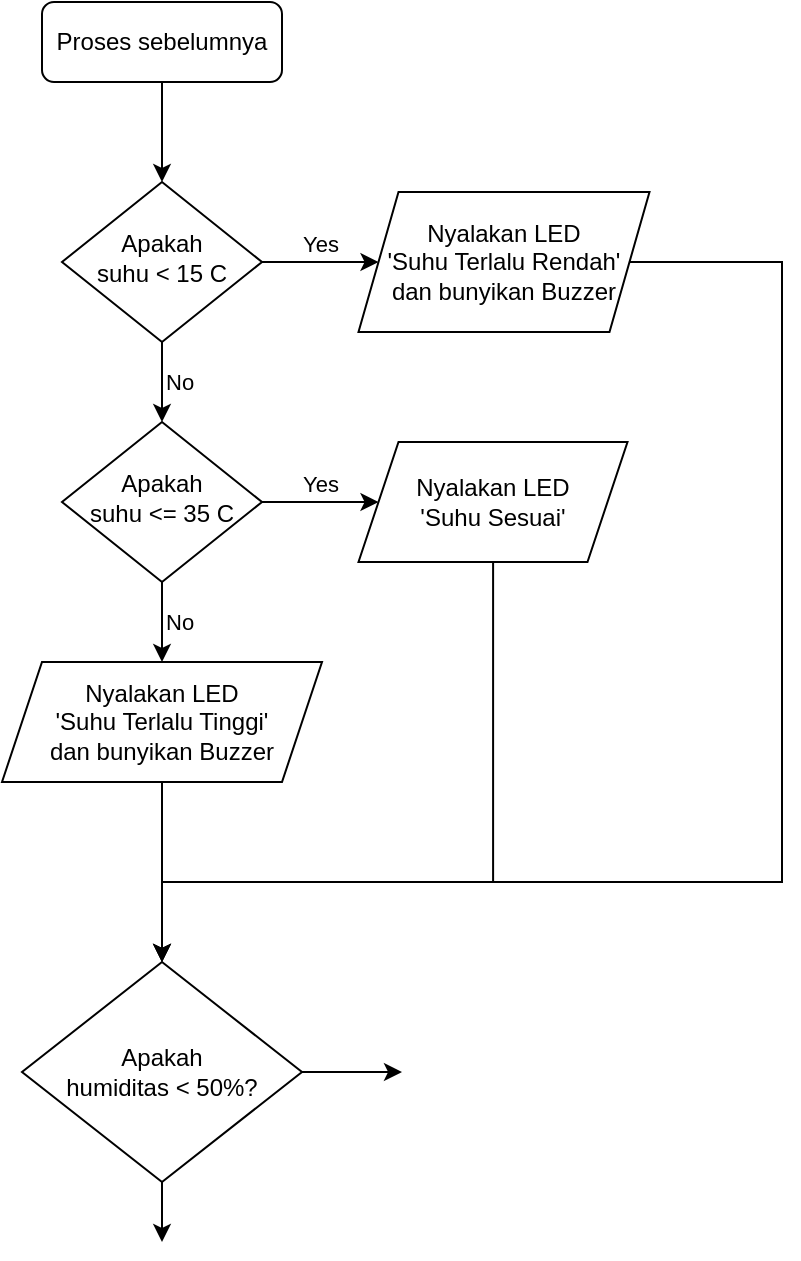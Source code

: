 <mxfile version="24.8.0">
  <diagram id="C5RBs43oDa-KdzZeNtuy" name="Page-1">
    <mxGraphModel dx="1134" dy="656" grid="1" gridSize="10" guides="1" tooltips="1" connect="1" arrows="1" fold="1" page="1" pageScale="1" pageWidth="827" pageHeight="1169" math="0" shadow="0">
      <root>
        <mxCell id="WIyWlLk6GJQsqaUBKTNV-0" />
        <mxCell id="WIyWlLk6GJQsqaUBKTNV-1" parent="WIyWlLk6GJQsqaUBKTNV-0" />
        <mxCell id="44aghnPCqdPW82EE8l1T-20" value="" style="edgeStyle=orthogonalEdgeStyle;rounded=0;orthogonalLoop=1;jettySize=auto;html=1;" edge="1" parent="WIyWlLk6GJQsqaUBKTNV-1" source="WIyWlLk6GJQsqaUBKTNV-3" target="WIyWlLk6GJQsqaUBKTNV-6">
          <mxGeometry relative="1" as="geometry" />
        </mxCell>
        <mxCell id="WIyWlLk6GJQsqaUBKTNV-3" value="Proses sebelumnya" style="rounded=1;whiteSpace=wrap;html=1;fontSize=12;glass=0;strokeWidth=1;shadow=0;" parent="WIyWlLk6GJQsqaUBKTNV-1" vertex="1">
          <mxGeometry x="160" y="80" width="120" height="40" as="geometry" />
        </mxCell>
        <mxCell id="44aghnPCqdPW82EE8l1T-17" value="Yes" style="edgeStyle=orthogonalEdgeStyle;rounded=0;orthogonalLoop=1;jettySize=auto;html=1;verticalAlign=bottom;horizontal=1;" edge="1" parent="WIyWlLk6GJQsqaUBKTNV-1" source="WIyWlLk6GJQsqaUBKTNV-6" target="44aghnPCqdPW82EE8l1T-16">
          <mxGeometry relative="1" as="geometry" />
        </mxCell>
        <mxCell id="44aghnPCqdPW82EE8l1T-19" value="No" style="edgeStyle=orthogonalEdgeStyle;rounded=0;orthogonalLoop=1;jettySize=auto;html=1;verticalAlign=middle;labelPosition=right;verticalLabelPosition=middle;align=left;" edge="1" parent="WIyWlLk6GJQsqaUBKTNV-1" source="WIyWlLk6GJQsqaUBKTNV-6" target="WIyWlLk6GJQsqaUBKTNV-10">
          <mxGeometry relative="1" as="geometry" />
        </mxCell>
        <mxCell id="WIyWlLk6GJQsqaUBKTNV-6" value="Apakah&lt;div&gt;suhu &amp;lt; 15 C&lt;/div&gt;" style="rhombus;whiteSpace=wrap;html=1;shadow=0;fontFamily=Helvetica;fontSize=12;align=center;strokeWidth=1;spacing=6;spacingTop=-4;" parent="WIyWlLk6GJQsqaUBKTNV-1" vertex="1">
          <mxGeometry x="170" y="170" width="100" height="80" as="geometry" />
        </mxCell>
        <mxCell id="44aghnPCqdPW82EE8l1T-7" value="No" style="edgeStyle=orthogonalEdgeStyle;rounded=0;orthogonalLoop=1;jettySize=auto;html=1;labelPosition=right;verticalLabelPosition=middle;align=left;verticalAlign=middle;" edge="1" parent="WIyWlLk6GJQsqaUBKTNV-1" source="WIyWlLk6GJQsqaUBKTNV-10" target="44aghnPCqdPW82EE8l1T-3">
          <mxGeometry relative="1" as="geometry">
            <mxPoint as="offset" />
          </mxGeometry>
        </mxCell>
        <mxCell id="44aghnPCqdPW82EE8l1T-14" value="Yes" style="edgeStyle=orthogonalEdgeStyle;rounded=0;orthogonalLoop=1;jettySize=auto;html=1;labelPosition=center;verticalLabelPosition=top;align=center;verticalAlign=bottom;" edge="1" parent="WIyWlLk6GJQsqaUBKTNV-1" source="WIyWlLk6GJQsqaUBKTNV-10" target="44aghnPCqdPW82EE8l1T-13">
          <mxGeometry relative="1" as="geometry" />
        </mxCell>
        <mxCell id="WIyWlLk6GJQsqaUBKTNV-10" value="Apakah&lt;div&gt;suhu &amp;lt;= 35 C&lt;/div&gt;" style="rhombus;whiteSpace=wrap;html=1;shadow=0;fontFamily=Helvetica;fontSize=12;align=center;strokeWidth=1;spacing=6;spacingTop=-4;" parent="WIyWlLk6GJQsqaUBKTNV-1" vertex="1">
          <mxGeometry x="170" y="290" width="100" height="80" as="geometry" />
        </mxCell>
        <mxCell id="44aghnPCqdPW82EE8l1T-6" value="" style="edgeStyle=orthogonalEdgeStyle;rounded=0;orthogonalLoop=1;jettySize=auto;html=1;entryX=0.5;entryY=0;entryDx=0;entryDy=0;" edge="1" parent="WIyWlLk6GJQsqaUBKTNV-1" source="44aghnPCqdPW82EE8l1T-3" target="44aghnPCqdPW82EE8l1T-24">
          <mxGeometry relative="1" as="geometry">
            <mxPoint x="220" y="530" as="targetPoint" />
          </mxGeometry>
        </mxCell>
        <mxCell id="44aghnPCqdPW82EE8l1T-3" value="Nyalakan LED&lt;div&gt;&#39;Suhu Terlalu Tinggi&#39;&lt;/div&gt;&lt;div&gt;&lt;span style=&quot;background-color: initial;&quot;&gt;dan bunyikan Buzzer&lt;/span&gt;&lt;/div&gt;" style="shape=parallelogram;perimeter=parallelogramPerimeter;whiteSpace=wrap;html=1;fixedSize=1;" vertex="1" parent="WIyWlLk6GJQsqaUBKTNV-1">
          <mxGeometry x="140" y="410" width="160" height="60" as="geometry" />
        </mxCell>
        <mxCell id="44aghnPCqdPW82EE8l1T-15" style="edgeStyle=orthogonalEdgeStyle;rounded=0;orthogonalLoop=1;jettySize=auto;html=1;entryX=0.5;entryY=0;entryDx=0;entryDy=0;" edge="1" parent="WIyWlLk6GJQsqaUBKTNV-1" source="44aghnPCqdPW82EE8l1T-13" target="44aghnPCqdPW82EE8l1T-24">
          <mxGeometry relative="1" as="geometry">
            <mxPoint x="280" y="560" as="targetPoint" />
            <Array as="points">
              <mxPoint x="385" y="520" />
              <mxPoint x="220" y="520" />
            </Array>
          </mxGeometry>
        </mxCell>
        <mxCell id="44aghnPCqdPW82EE8l1T-13" value="Nyalakan LED&lt;div&gt;&#39;Suhu Sesuai&#39;&lt;/div&gt;" style="shape=parallelogram;perimeter=parallelogramPerimeter;whiteSpace=wrap;html=1;fixedSize=1;" vertex="1" parent="WIyWlLk6GJQsqaUBKTNV-1">
          <mxGeometry x="318.25" y="300" width="134.5" height="60" as="geometry" />
        </mxCell>
        <mxCell id="44aghnPCqdPW82EE8l1T-21" style="edgeStyle=orthogonalEdgeStyle;rounded=0;orthogonalLoop=1;jettySize=auto;html=1;entryX=0.5;entryY=0;entryDx=0;entryDy=0;" edge="1" parent="WIyWlLk6GJQsqaUBKTNV-1" source="44aghnPCqdPW82EE8l1T-16" target="44aghnPCqdPW82EE8l1T-24">
          <mxGeometry relative="1" as="geometry">
            <mxPoint x="280" y="560" as="targetPoint" />
            <Array as="points">
              <mxPoint x="530" y="210" />
              <mxPoint x="530" y="520" />
              <mxPoint x="220" y="520" />
            </Array>
          </mxGeometry>
        </mxCell>
        <mxCell id="44aghnPCqdPW82EE8l1T-16" value="Nyalakan LED&lt;div&gt;&#39;Suhu Terlalu Rendah&#39;&lt;/div&gt;&lt;div&gt;dan bunyikan Buzzer&lt;/div&gt;" style="shape=parallelogram;perimeter=parallelogramPerimeter;whiteSpace=wrap;html=1;fixedSize=1;" vertex="1" parent="WIyWlLk6GJQsqaUBKTNV-1">
          <mxGeometry x="318.25" y="175" width="145.5" height="70" as="geometry" />
        </mxCell>
        <mxCell id="44aghnPCqdPW82EE8l1T-26" style="edgeStyle=orthogonalEdgeStyle;rounded=0;orthogonalLoop=1;jettySize=auto;html=1;" edge="1" parent="WIyWlLk6GJQsqaUBKTNV-1" source="44aghnPCqdPW82EE8l1T-24">
          <mxGeometry relative="1" as="geometry">
            <mxPoint x="220" y="700" as="targetPoint" />
          </mxGeometry>
        </mxCell>
        <mxCell id="44aghnPCqdPW82EE8l1T-28" style="edgeStyle=orthogonalEdgeStyle;rounded=0;orthogonalLoop=1;jettySize=auto;html=1;" edge="1" parent="WIyWlLk6GJQsqaUBKTNV-1" source="44aghnPCqdPW82EE8l1T-24">
          <mxGeometry relative="1" as="geometry">
            <mxPoint x="340" y="615" as="targetPoint" />
          </mxGeometry>
        </mxCell>
        <mxCell id="44aghnPCqdPW82EE8l1T-24" value="Apakah&lt;div&gt;&lt;span style=&quot;background-color: initial;&quot;&gt;humiditas &amp;lt; 50%?&lt;/span&gt;&lt;/div&gt;" style="rhombus;whiteSpace=wrap;html=1;" vertex="1" parent="WIyWlLk6GJQsqaUBKTNV-1">
          <mxGeometry x="150" y="560" width="140" height="110" as="geometry" />
        </mxCell>
      </root>
    </mxGraphModel>
  </diagram>
</mxfile>
